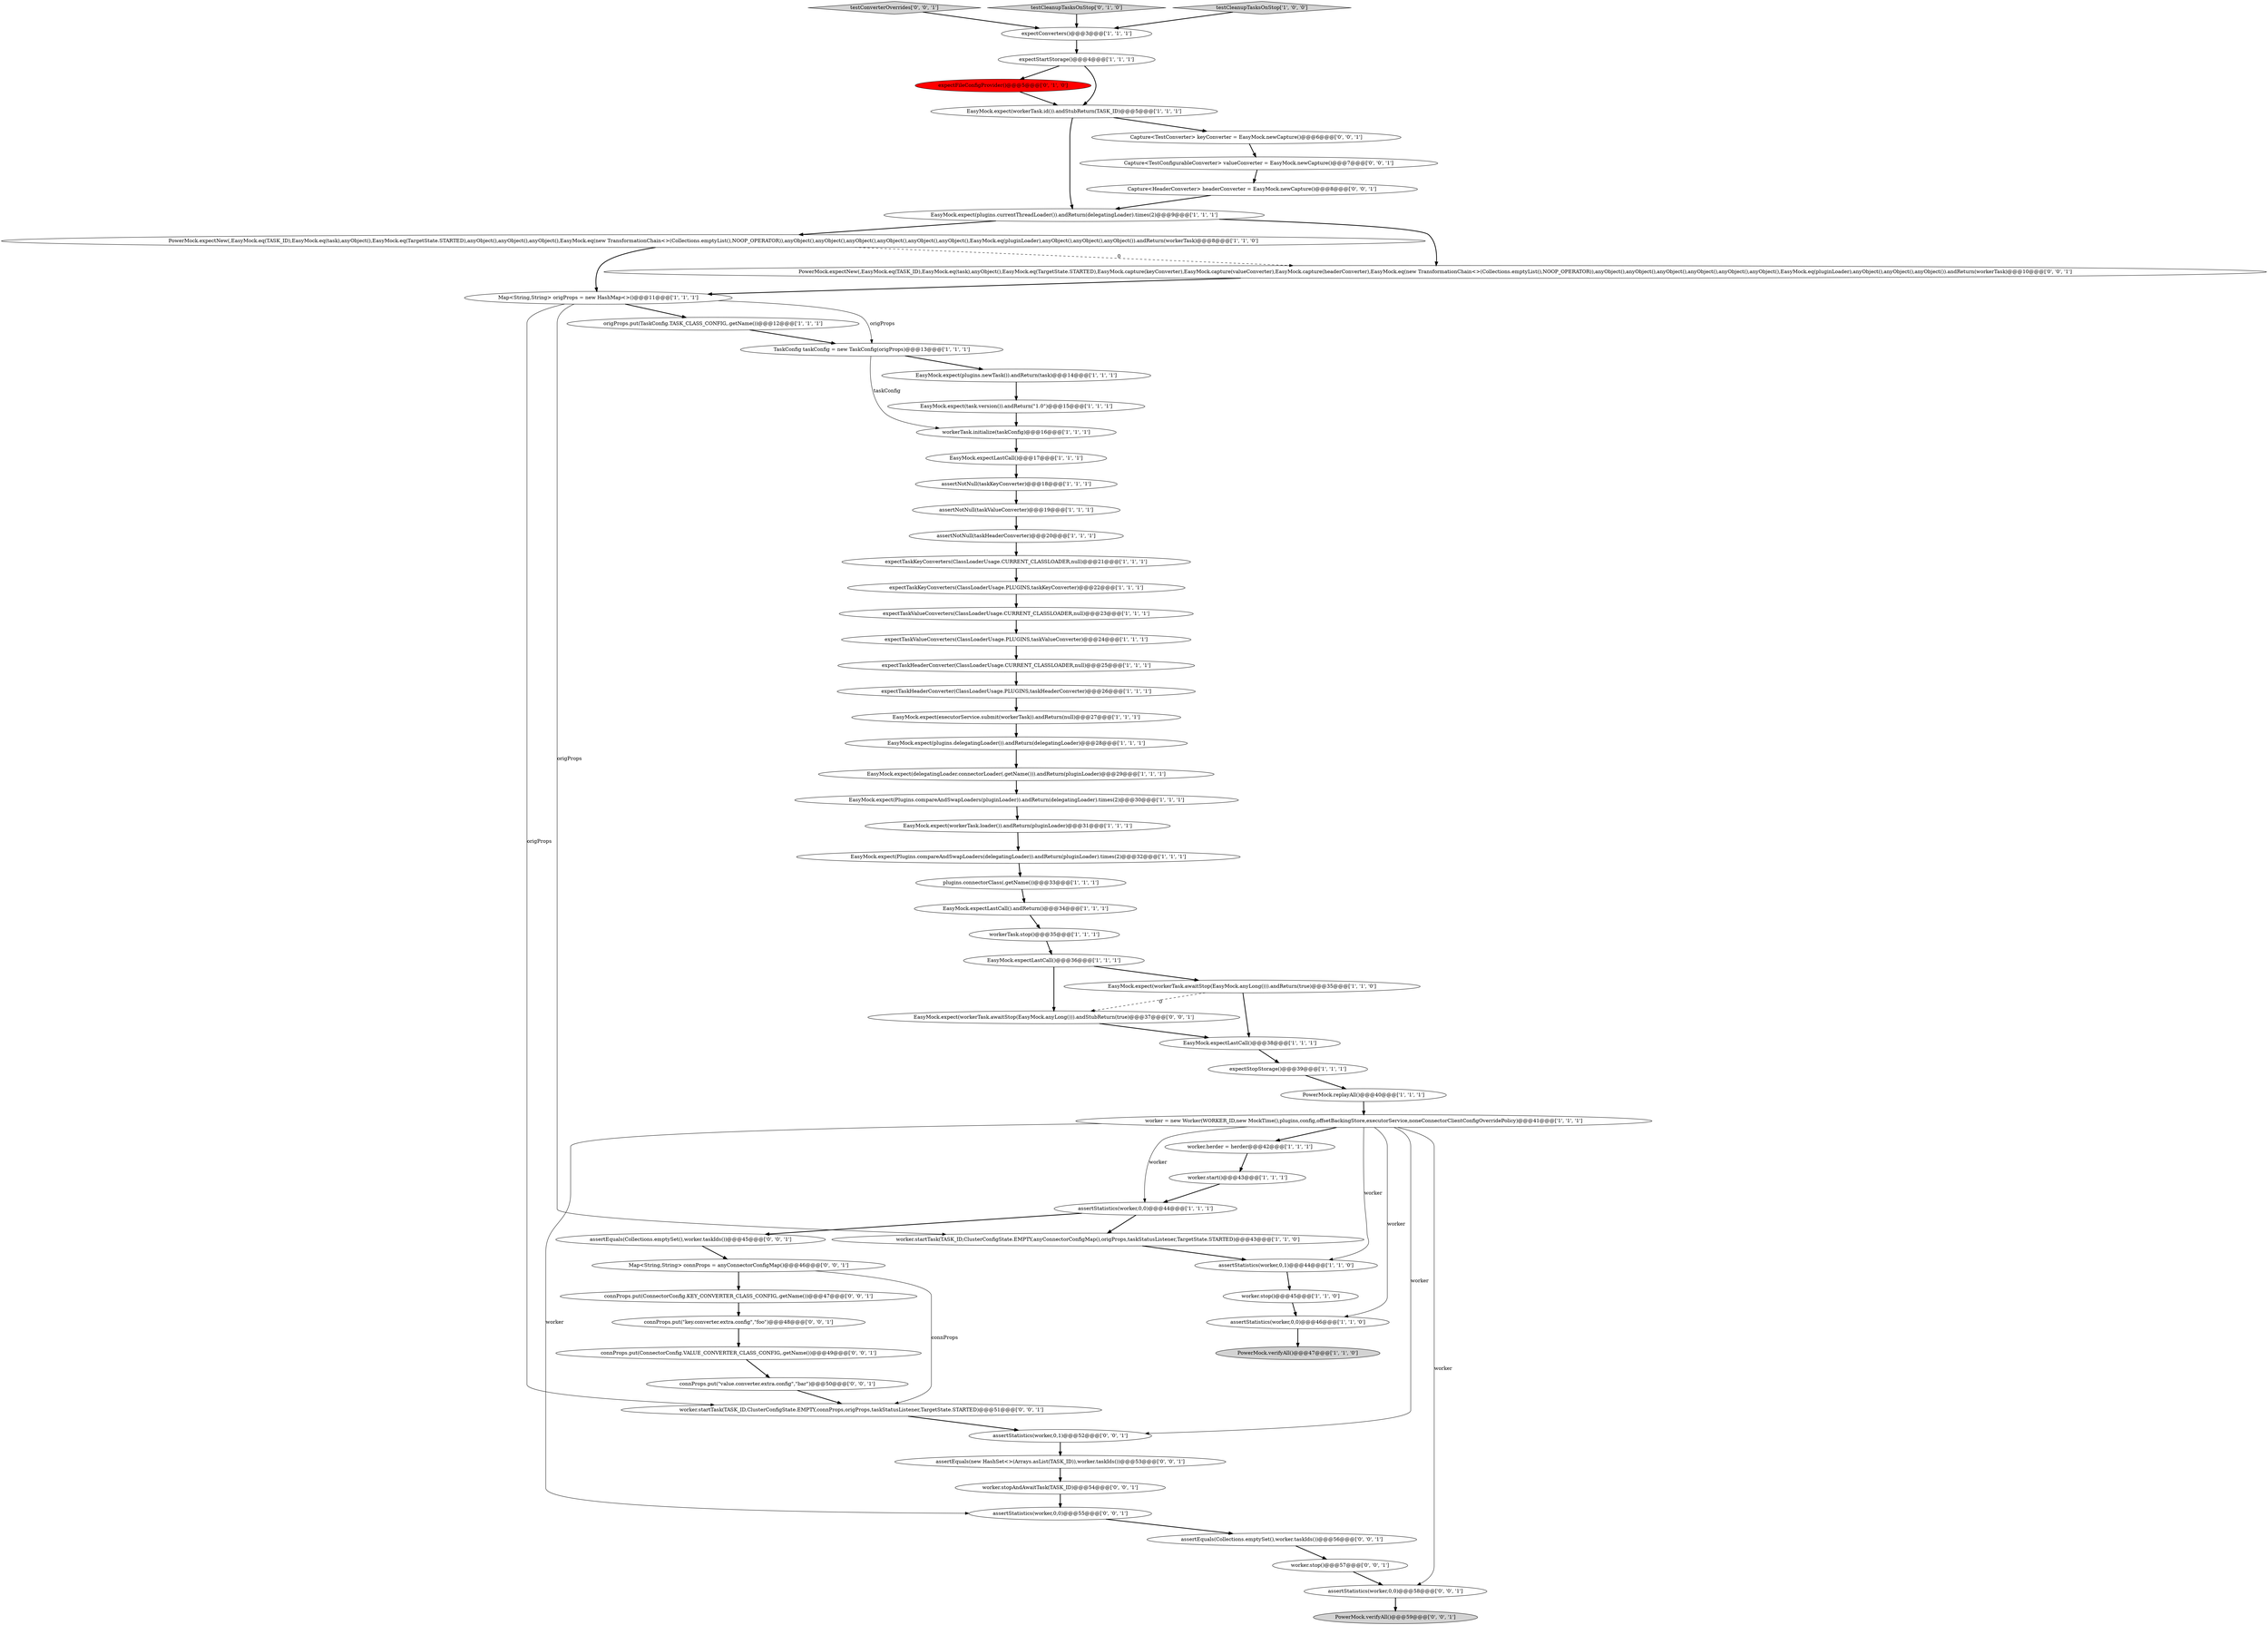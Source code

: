 digraph {
13 [style = filled, label = "assertNotNull(taskHeaderConverter)@@@20@@@['1', '1', '1']", fillcolor = white, shape = ellipse image = "AAA0AAABBB1BBB"];
57 [style = filled, label = "connProps.put(\"value.converter.extra.config\",\"bar\")@@@50@@@['0', '0', '1']", fillcolor = white, shape = ellipse image = "AAA0AAABBB3BBB"];
31 [style = filled, label = "expectConverters()@@@3@@@['1', '1', '1']", fillcolor = white, shape = ellipse image = "AAA0AAABBB1BBB"];
39 [style = filled, label = "EasyMock.expectLastCall()@@@17@@@['1', '1', '1']", fillcolor = white, shape = ellipse image = "AAA0AAABBB1BBB"];
38 [style = filled, label = "assertNotNull(taskValueConverter)@@@19@@@['1', '1', '1']", fillcolor = white, shape = ellipse image = "AAA0AAABBB1BBB"];
17 [style = filled, label = "EasyMock.expect(workerTask.awaitStop(EasyMock.anyLong())).andReturn(true)@@@35@@@['1', '1', '0']", fillcolor = white, shape = ellipse image = "AAA0AAABBB1BBB"];
50 [style = filled, label = "Capture<TestConverter> keyConverter = EasyMock.newCapture()@@@6@@@['0', '0', '1']", fillcolor = white, shape = ellipse image = "AAA0AAABBB3BBB"];
37 [style = filled, label = "assertStatistics(worker,0,1)@@@44@@@['1', '1', '0']", fillcolor = white, shape = ellipse image = "AAA0AAABBB1BBB"];
30 [style = filled, label = "Map<String,String> origProps = new HashMap<>()@@@11@@@['1', '1', '1']", fillcolor = white, shape = ellipse image = "AAA0AAABBB1BBB"];
36 [style = filled, label = "expectTaskKeyConverters(ClassLoaderUsage.PLUGINS,taskKeyConverter)@@@22@@@['1', '1', '1']", fillcolor = white, shape = ellipse image = "AAA0AAABBB1BBB"];
1 [style = filled, label = "workerTask.stop()@@@35@@@['1', '1', '1']", fillcolor = white, shape = ellipse image = "AAA0AAABBB1BBB"];
25 [style = filled, label = "assertStatistics(worker,0,0)@@@44@@@['1', '1', '1']", fillcolor = white, shape = ellipse image = "AAA0AAABBB1BBB"];
15 [style = filled, label = "origProps.put(TaskConfig.TASK_CLASS_CONFIG,.getName())@@@12@@@['1', '1', '1']", fillcolor = white, shape = ellipse image = "AAA0AAABBB1BBB"];
45 [style = filled, label = "expectFileConfigProvider()@@@5@@@['0', '1', '0']", fillcolor = red, shape = ellipse image = "AAA1AAABBB2BBB"];
11 [style = filled, label = "worker.start()@@@43@@@['1', '1', '1']", fillcolor = white, shape = ellipse image = "AAA0AAABBB1BBB"];
47 [style = filled, label = "connProps.put(\"key.converter.extra.config\",\"foo\")@@@48@@@['0', '0', '1']", fillcolor = white, shape = ellipse image = "AAA0AAABBB3BBB"];
55 [style = filled, label = "assertEquals(Collections.emptySet(),worker.taskIds())@@@45@@@['0', '0', '1']", fillcolor = white, shape = ellipse image = "AAA0AAABBB3BBB"];
58 [style = filled, label = "worker.stopAndAwaitTask(TASK_ID)@@@54@@@['0', '0', '1']", fillcolor = white, shape = ellipse image = "AAA0AAABBB3BBB"];
66 [style = filled, label = "assertStatistics(worker,0,0)@@@55@@@['0', '0', '1']", fillcolor = white, shape = ellipse image = "AAA0AAABBB3BBB"];
63 [style = filled, label = "PowerMock.verifyAll()@@@59@@@['0', '0', '1']", fillcolor = lightgray, shape = ellipse image = "AAA0AAABBB3BBB"];
44 [style = filled, label = "workerTask.initialize(taskConfig)@@@16@@@['1', '1', '1']", fillcolor = white, shape = ellipse image = "AAA0AAABBB1BBB"];
59 [style = filled, label = "assertStatistics(worker,0,0)@@@58@@@['0', '0', '1']", fillcolor = white, shape = ellipse image = "AAA0AAABBB3BBB"];
26 [style = filled, label = "expectTaskHeaderConverter(ClassLoaderUsage.CURRENT_CLASSLOADER,null)@@@25@@@['1', '1', '1']", fillcolor = white, shape = ellipse image = "AAA0AAABBB1BBB"];
27 [style = filled, label = "worker = new Worker(WORKER_ID,new MockTime(),plugins,config,offsetBackingStore,executorService,noneConnectorClientConfigOverridePolicy)@@@41@@@['1', '1', '1']", fillcolor = white, shape = ellipse image = "AAA0AAABBB1BBB"];
33 [style = filled, label = "EasyMock.expect(workerTask.id()).andStubReturn(TASK_ID)@@@5@@@['1', '1', '1']", fillcolor = white, shape = ellipse image = "AAA0AAABBB1BBB"];
10 [style = filled, label = "EasyMock.expect(task.version()).andReturn(\"1.0\")@@@15@@@['1', '1', '1']", fillcolor = white, shape = ellipse image = "AAA0AAABBB1BBB"];
49 [style = filled, label = "Map<String,String> connProps = anyConnectorConfigMap()@@@46@@@['0', '0', '1']", fillcolor = white, shape = ellipse image = "AAA0AAABBB3BBB"];
53 [style = filled, label = "EasyMock.expect(workerTask.awaitStop(EasyMock.anyLong())).andStubReturn(true)@@@37@@@['0', '0', '1']", fillcolor = white, shape = ellipse image = "AAA0AAABBB3BBB"];
60 [style = filled, label = "PowerMock.expectNew(,EasyMock.eq(TASK_ID),EasyMock.eq(task),anyObject(),EasyMock.eq(TargetState.STARTED),EasyMock.capture(keyConverter),EasyMock.capture(valueConverter),EasyMock.capture(headerConverter),EasyMock.eq(new TransformationChain<>(Collections.emptyList(),NOOP_OPERATOR)),anyObject(),anyObject(),anyObject(),anyObject(),anyObject(),anyObject(),EasyMock.eq(pluginLoader),anyObject(),anyObject(),anyObject()).andReturn(workerTask)@@@10@@@['0', '0', '1']", fillcolor = white, shape = ellipse image = "AAA0AAABBB3BBB"];
7 [style = filled, label = "EasyMock.expectLastCall().andReturn()@@@34@@@['1', '1', '1']", fillcolor = white, shape = ellipse image = "AAA0AAABBB1BBB"];
61 [style = filled, label = "testConverterOverrides['0', '0', '1']", fillcolor = lightgray, shape = diamond image = "AAA0AAABBB3BBB"];
28 [style = filled, label = "assertNotNull(taskKeyConverter)@@@18@@@['1', '1', '1']", fillcolor = white, shape = ellipse image = "AAA0AAABBB1BBB"];
3 [style = filled, label = "expectTaskValueConverters(ClassLoaderUsage.PLUGINS,taskValueConverter)@@@24@@@['1', '1', '1']", fillcolor = white, shape = ellipse image = "AAA0AAABBB1BBB"];
52 [style = filled, label = "worker.startTask(TASK_ID,ClusterConfigState.EMPTY,connProps,origProps,taskStatusListener,TargetState.STARTED)@@@51@@@['0', '0', '1']", fillcolor = white, shape = ellipse image = "AAA0AAABBB3BBB"];
40 [style = filled, label = "EasyMock.expect(Plugins.compareAndSwapLoaders(delegatingLoader)).andReturn(pluginLoader).times(2)@@@32@@@['1', '1', '1']", fillcolor = white, shape = ellipse image = "AAA0AAABBB1BBB"];
67 [style = filled, label = "assertEquals(new HashSet<>(Arrays.asList(TASK_ID)),worker.taskIds())@@@53@@@['0', '0', '1']", fillcolor = white, shape = ellipse image = "AAA0AAABBB3BBB"];
34 [style = filled, label = "worker.herder = herder@@@42@@@['1', '1', '1']", fillcolor = white, shape = ellipse image = "AAA0AAABBB1BBB"];
42 [style = filled, label = "PowerMock.replayAll()@@@40@@@['1', '1', '1']", fillcolor = white, shape = ellipse image = "AAA0AAABBB1BBB"];
51 [style = filled, label = "connProps.put(ConnectorConfig.VALUE_CONVERTER_CLASS_CONFIG,.getName())@@@49@@@['0', '0', '1']", fillcolor = white, shape = ellipse image = "AAA0AAABBB3BBB"];
56 [style = filled, label = "Capture<HeaderConverter> headerConverter = EasyMock.newCapture()@@@8@@@['0', '0', '1']", fillcolor = white, shape = ellipse image = "AAA0AAABBB3BBB"];
46 [style = filled, label = "testCleanupTasksOnStop['0', '1', '0']", fillcolor = lightgray, shape = diamond image = "AAA0AAABBB2BBB"];
0 [style = filled, label = "assertStatistics(worker,0,0)@@@46@@@['1', '1', '0']", fillcolor = white, shape = ellipse image = "AAA0AAABBB1BBB"];
20 [style = filled, label = "EasyMock.expectLastCall()@@@36@@@['1', '1', '1']", fillcolor = white, shape = ellipse image = "AAA0AAABBB1BBB"];
21 [style = filled, label = "EasyMock.expect(delegatingLoader.connectorLoader(.getName())).andReturn(pluginLoader)@@@29@@@['1', '1', '1']", fillcolor = white, shape = ellipse image = "AAA0AAABBB1BBB"];
62 [style = filled, label = "Capture<TestConfigurableConverter> valueConverter = EasyMock.newCapture()@@@7@@@['0', '0', '1']", fillcolor = white, shape = ellipse image = "AAA0AAABBB3BBB"];
48 [style = filled, label = "connProps.put(ConnectorConfig.KEY_CONVERTER_CLASS_CONFIG,.getName())@@@47@@@['0', '0', '1']", fillcolor = white, shape = ellipse image = "AAA0AAABBB3BBB"];
8 [style = filled, label = "worker.startTask(TASK_ID,ClusterConfigState.EMPTY,anyConnectorConfigMap(),origProps,taskStatusListener,TargetState.STARTED)@@@43@@@['1', '1', '0']", fillcolor = white, shape = ellipse image = "AAA0AAABBB1BBB"];
54 [style = filled, label = "assertStatistics(worker,0,1)@@@52@@@['0', '0', '1']", fillcolor = white, shape = ellipse image = "AAA0AAABBB3BBB"];
2 [style = filled, label = "expectTaskKeyConverters(ClassLoaderUsage.CURRENT_CLASSLOADER,null)@@@21@@@['1', '1', '1']", fillcolor = white, shape = ellipse image = "AAA0AAABBB1BBB"];
43 [style = filled, label = "PowerMock.expectNew(,EasyMock.eq(TASK_ID),EasyMock.eq(task),anyObject(),EasyMock.eq(TargetState.STARTED),anyObject(),anyObject(),anyObject(),EasyMock.eq(new TransformationChain<>(Collections.emptyList(),NOOP_OPERATOR)),anyObject(),anyObject(),anyObject(),anyObject(),anyObject(),anyObject(),EasyMock.eq(pluginLoader),anyObject(),anyObject(),anyObject()).andReturn(workerTask)@@@8@@@['1', '1', '0']", fillcolor = white, shape = ellipse image = "AAA0AAABBB1BBB"];
32 [style = filled, label = "expectStartStorage()@@@4@@@['1', '1', '1']", fillcolor = white, shape = ellipse image = "AAA0AAABBB1BBB"];
65 [style = filled, label = "assertEquals(Collections.emptySet(),worker.taskIds())@@@56@@@['0', '0', '1']", fillcolor = white, shape = ellipse image = "AAA0AAABBB3BBB"];
14 [style = filled, label = "expectTaskValueConverters(ClassLoaderUsage.CURRENT_CLASSLOADER,null)@@@23@@@['1', '1', '1']", fillcolor = white, shape = ellipse image = "AAA0AAABBB1BBB"];
64 [style = filled, label = "worker.stop()@@@57@@@['0', '0', '1']", fillcolor = white, shape = ellipse image = "AAA0AAABBB3BBB"];
4 [style = filled, label = "expectStopStorage()@@@39@@@['1', '1', '1']", fillcolor = white, shape = ellipse image = "AAA0AAABBB1BBB"];
18 [style = filled, label = "PowerMock.verifyAll()@@@47@@@['1', '1', '0']", fillcolor = lightgray, shape = ellipse image = "AAA0AAABBB1BBB"];
9 [style = filled, label = "EasyMock.expect(plugins.currentThreadLoader()).andReturn(delegatingLoader).times(2)@@@9@@@['1', '1', '1']", fillcolor = white, shape = ellipse image = "AAA0AAABBB1BBB"];
29 [style = filled, label = "worker.stop()@@@45@@@['1', '1', '0']", fillcolor = white, shape = ellipse image = "AAA0AAABBB1BBB"];
12 [style = filled, label = "testCleanupTasksOnStop['1', '0', '0']", fillcolor = lightgray, shape = diamond image = "AAA0AAABBB1BBB"];
5 [style = filled, label = "EasyMock.expect(executorService.submit(workerTask)).andReturn(null)@@@27@@@['1', '1', '1']", fillcolor = white, shape = ellipse image = "AAA0AAABBB1BBB"];
16 [style = filled, label = "plugins.connectorClass(.getName())@@@33@@@['1', '1', '1']", fillcolor = white, shape = ellipse image = "AAA0AAABBB1BBB"];
19 [style = filled, label = "TaskConfig taskConfig = new TaskConfig(origProps)@@@13@@@['1', '1', '1']", fillcolor = white, shape = ellipse image = "AAA0AAABBB1BBB"];
23 [style = filled, label = "EasyMock.expectLastCall()@@@38@@@['1', '1', '1']", fillcolor = white, shape = ellipse image = "AAA0AAABBB1BBB"];
35 [style = filled, label = "EasyMock.expect(plugins.delegatingLoader()).andReturn(delegatingLoader)@@@28@@@['1', '1', '1']", fillcolor = white, shape = ellipse image = "AAA0AAABBB1BBB"];
22 [style = filled, label = "EasyMock.expect(plugins.newTask()).andReturn(task)@@@14@@@['1', '1', '1']", fillcolor = white, shape = ellipse image = "AAA0AAABBB1BBB"];
41 [style = filled, label = "EasyMock.expect(workerTask.loader()).andReturn(pluginLoader)@@@31@@@['1', '1', '1']", fillcolor = white, shape = ellipse image = "AAA0AAABBB1BBB"];
6 [style = filled, label = "expectTaskHeaderConverter(ClassLoaderUsage.PLUGINS,taskHeaderConverter)@@@26@@@['1', '1', '1']", fillcolor = white, shape = ellipse image = "AAA0AAABBB1BBB"];
24 [style = filled, label = "EasyMock.expect(Plugins.compareAndSwapLoaders(pluginLoader)).andReturn(delegatingLoader).times(2)@@@30@@@['1', '1', '1']", fillcolor = white, shape = ellipse image = "AAA0AAABBB1BBB"];
66->65 [style = bold, label=""];
14->3 [style = bold, label=""];
32->45 [style = bold, label=""];
27->25 [style = solid, label="worker"];
20->17 [style = bold, label=""];
7->1 [style = bold, label=""];
52->54 [style = bold, label=""];
55->49 [style = bold, label=""];
31->32 [style = bold, label=""];
65->64 [style = bold, label=""];
61->31 [style = bold, label=""];
25->55 [style = bold, label=""];
28->38 [style = bold, label=""];
43->60 [style = dashed, label="0"];
16->7 [style = bold, label=""];
29->0 [style = bold, label=""];
23->4 [style = bold, label=""];
3->26 [style = bold, label=""];
1->20 [style = bold, label=""];
4->42 [style = bold, label=""];
37->29 [style = bold, label=""];
45->33 [style = bold, label=""];
46->31 [style = bold, label=""];
49->48 [style = bold, label=""];
21->24 [style = bold, label=""];
27->66 [style = solid, label="worker"];
9->60 [style = bold, label=""];
30->19 [style = solid, label="origProps"];
64->59 [style = bold, label=""];
9->43 [style = bold, label=""];
15->19 [style = bold, label=""];
33->9 [style = bold, label=""];
44->39 [style = bold, label=""];
36->14 [style = bold, label=""];
26->6 [style = bold, label=""];
33->50 [style = bold, label=""];
35->21 [style = bold, label=""];
39->28 [style = bold, label=""];
43->30 [style = bold, label=""];
32->33 [style = bold, label=""];
24->41 [style = bold, label=""];
17->23 [style = bold, label=""];
34->11 [style = bold, label=""];
56->9 [style = bold, label=""];
58->66 [style = bold, label=""];
57->52 [style = bold, label=""];
27->0 [style = solid, label="worker"];
6->5 [style = bold, label=""];
27->34 [style = bold, label=""];
40->16 [style = bold, label=""];
30->8 [style = solid, label="origProps"];
19->44 [style = solid, label="taskConfig"];
10->44 [style = bold, label=""];
54->67 [style = bold, label=""];
41->40 [style = bold, label=""];
27->37 [style = solid, label="worker"];
30->52 [style = solid, label="origProps"];
17->53 [style = dashed, label="0"];
48->47 [style = bold, label=""];
50->62 [style = bold, label=""];
59->63 [style = bold, label=""];
2->36 [style = bold, label=""];
47->51 [style = bold, label=""];
22->10 [style = bold, label=""];
60->30 [style = bold, label=""];
42->27 [style = bold, label=""];
0->18 [style = bold, label=""];
25->8 [style = bold, label=""];
53->23 [style = bold, label=""];
8->37 [style = bold, label=""];
20->53 [style = bold, label=""];
51->57 [style = bold, label=""];
67->58 [style = bold, label=""];
49->52 [style = solid, label="connProps"];
27->59 [style = solid, label="worker"];
38->13 [style = bold, label=""];
27->54 [style = solid, label="worker"];
19->22 [style = bold, label=""];
5->35 [style = bold, label=""];
12->31 [style = bold, label=""];
11->25 [style = bold, label=""];
30->15 [style = bold, label=""];
62->56 [style = bold, label=""];
13->2 [style = bold, label=""];
}
